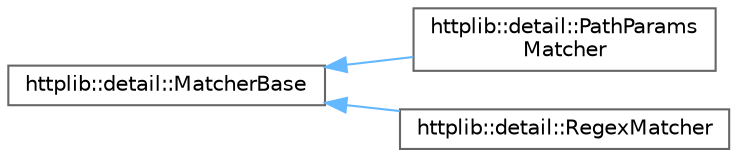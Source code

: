 digraph "Graphical Class Hierarchy"
{
 // LATEX_PDF_SIZE
  bgcolor="transparent";
  edge [fontname=Helvetica,fontsize=10,labelfontname=Helvetica,labelfontsize=10];
  node [fontname=Helvetica,fontsize=10,shape=box,height=0.2,width=0.4];
  rankdir="LR";
  Node0 [id="Node000000",label="httplib::detail::MatcherBase",height=0.2,width=0.4,color="grey40", fillcolor="white", style="filled",URL="$classhttplib_1_1detail_1_1MatcherBase.html",tooltip=" "];
  Node0 -> Node1 [id="edge11_Node000000_Node000001",dir="back",color="steelblue1",style="solid",tooltip=" "];
  Node1 [id="Node000001",label="httplib::detail::PathParams\lMatcher",height=0.2,width=0.4,color="grey40", fillcolor="white", style="filled",URL="$classhttplib_1_1detail_1_1PathParamsMatcher.html",tooltip=" "];
  Node0 -> Node2 [id="edge12_Node000000_Node000002",dir="back",color="steelblue1",style="solid",tooltip=" "];
  Node2 [id="Node000002",label="httplib::detail::RegexMatcher",height=0.2,width=0.4,color="grey40", fillcolor="white", style="filled",URL="$classhttplib_1_1detail_1_1RegexMatcher.html",tooltip=" "];
}
